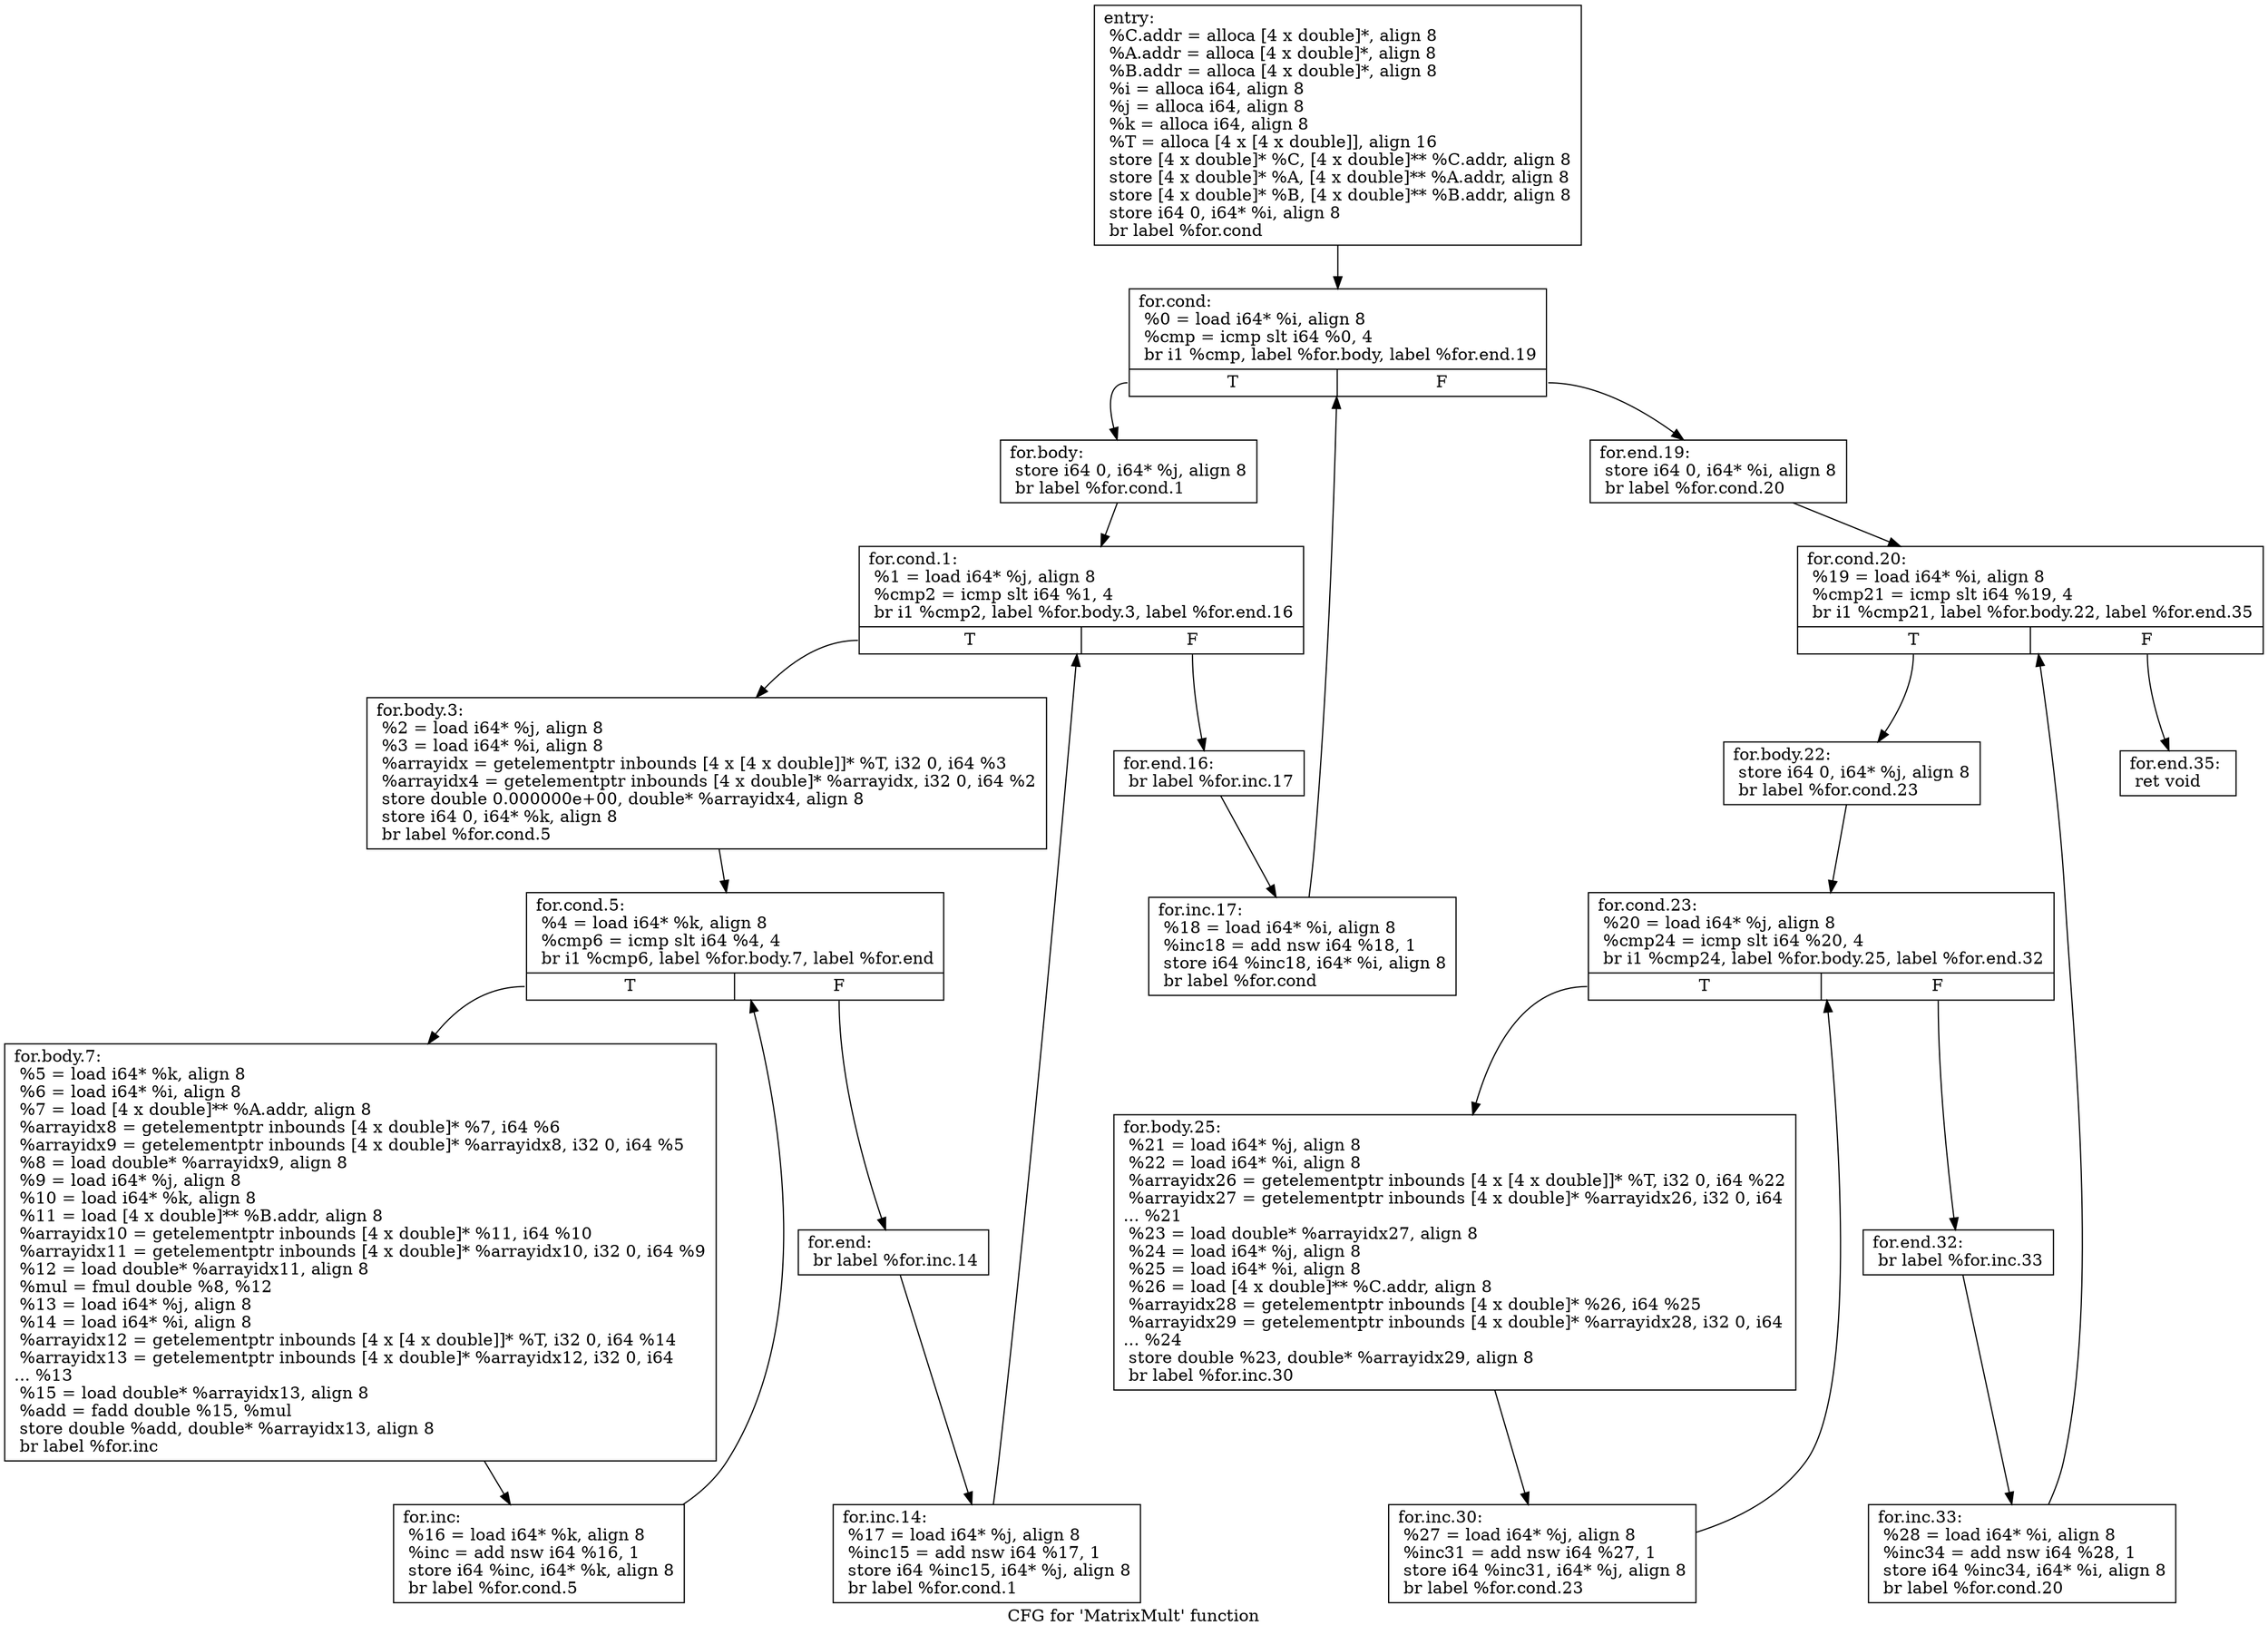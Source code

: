 digraph "CFG for 'MatrixMult' function" {
	label="CFG for 'MatrixMult' function";

	Node0x5fd25b0 [shape=record,label="{entry:\l  %C.addr = alloca [4 x double]*, align 8\l  %A.addr = alloca [4 x double]*, align 8\l  %B.addr = alloca [4 x double]*, align 8\l  %i = alloca i64, align 8\l  %j = alloca i64, align 8\l  %k = alloca i64, align 8\l  %T = alloca [4 x [4 x double]], align 16\l  store [4 x double]* %C, [4 x double]** %C.addr, align 8\l  store [4 x double]* %A, [4 x double]** %A.addr, align 8\l  store [4 x double]* %B, [4 x double]** %B.addr, align 8\l  store i64 0, i64* %i, align 8\l  br label %for.cond\l}"];
	Node0x5fd25b0 -> Node0x5fd7d70;
	Node0x5fd7d70 [shape=record,label="{for.cond:                                         \l  %0 = load i64* %i, align 8\l  %cmp = icmp slt i64 %0, 4\l  br i1 %cmp, label %for.body, label %for.end.19\l|{<s0>T|<s1>F}}"];
	Node0x5fd7d70:s0 -> Node0x5fd7dc0;
	Node0x5fd7d70:s1 -> Node0x5fd80e0;
	Node0x5fd7dc0 [shape=record,label="{for.body:                                         \l  store i64 0, i64* %j, align 8\l  br label %for.cond.1\l}"];
	Node0x5fd7dc0 -> Node0x5fd7e10;
	Node0x5fd7e10 [shape=record,label="{for.cond.1:                                       \l  %1 = load i64* %j, align 8\l  %cmp2 = icmp slt i64 %1, 4\l  br i1 %cmp2, label %for.body.3, label %for.end.16\l|{<s0>T|<s1>F}}"];
	Node0x5fd7e10:s0 -> Node0x5fd7e60;
	Node0x5fd7e10:s1 -> Node0x5fd8040;
	Node0x5fd7e60 [shape=record,label="{for.body.3:                                       \l  %2 = load i64* %j, align 8\l  %3 = load i64* %i, align 8\l  %arrayidx = getelementptr inbounds [4 x [4 x double]]* %T, i32 0, i64 %3\l  %arrayidx4 = getelementptr inbounds [4 x double]* %arrayidx, i32 0, i64 %2\l  store double 0.000000e+00, double* %arrayidx4, align 8\l  store i64 0, i64* %k, align 8\l  br label %for.cond.5\l}"];
	Node0x5fd7e60 -> Node0x5fd7eb0;
	Node0x5fd7eb0 [shape=record,label="{for.cond.5:                                       \l  %4 = load i64* %k, align 8\l  %cmp6 = icmp slt i64 %4, 4\l  br i1 %cmp6, label %for.body.7, label %for.end\l|{<s0>T|<s1>F}}"];
	Node0x5fd7eb0:s0 -> Node0x5fd7f00;
	Node0x5fd7eb0:s1 -> Node0x5fd7fa0;
	Node0x5fd7f00 [shape=record,label="{for.body.7:                                       \l  %5 = load i64* %k, align 8\l  %6 = load i64* %i, align 8\l  %7 = load [4 x double]** %A.addr, align 8\l  %arrayidx8 = getelementptr inbounds [4 x double]* %7, i64 %6\l  %arrayidx9 = getelementptr inbounds [4 x double]* %arrayidx8, i32 0, i64 %5\l  %8 = load double* %arrayidx9, align 8\l  %9 = load i64* %j, align 8\l  %10 = load i64* %k, align 8\l  %11 = load [4 x double]** %B.addr, align 8\l  %arrayidx10 = getelementptr inbounds [4 x double]* %11, i64 %10\l  %arrayidx11 = getelementptr inbounds [4 x double]* %arrayidx10, i32 0, i64 %9\l  %12 = load double* %arrayidx11, align 8\l  %mul = fmul double %8, %12\l  %13 = load i64* %j, align 8\l  %14 = load i64* %i, align 8\l  %arrayidx12 = getelementptr inbounds [4 x [4 x double]]* %T, i32 0, i64 %14\l  %arrayidx13 = getelementptr inbounds [4 x double]* %arrayidx12, i32 0, i64\l... %13\l  %15 = load double* %arrayidx13, align 8\l  %add = fadd double %15, %mul\l  store double %add, double* %arrayidx13, align 8\l  br label %for.inc\l}"];
	Node0x5fd7f00 -> Node0x5fd7f50;
	Node0x5fd7f50 [shape=record,label="{for.inc:                                          \l  %16 = load i64* %k, align 8\l  %inc = add nsw i64 %16, 1\l  store i64 %inc, i64* %k, align 8\l  br label %for.cond.5\l}"];
	Node0x5fd7f50 -> Node0x5fd7eb0;
	Node0x5fd7fa0 [shape=record,label="{for.end:                                          \l  br label %for.inc.14\l}"];
	Node0x5fd7fa0 -> Node0x5fd7ff0;
	Node0x5fd7ff0 [shape=record,label="{for.inc.14:                                       \l  %17 = load i64* %j, align 8\l  %inc15 = add nsw i64 %17, 1\l  store i64 %inc15, i64* %j, align 8\l  br label %for.cond.1\l}"];
	Node0x5fd7ff0 -> Node0x5fd7e10;
	Node0x5fd8040 [shape=record,label="{for.end.16:                                       \l  br label %for.inc.17\l}"];
	Node0x5fd8040 -> Node0x5fd8090;
	Node0x5fd8090 [shape=record,label="{for.inc.17:                                       \l  %18 = load i64* %i, align 8\l  %inc18 = add nsw i64 %18, 1\l  store i64 %inc18, i64* %i, align 8\l  br label %for.cond\l}"];
	Node0x5fd8090 -> Node0x5fd7d70;
	Node0x5fd80e0 [shape=record,label="{for.end.19:                                       \l  store i64 0, i64* %i, align 8\l  br label %for.cond.20\l}"];
	Node0x5fd80e0 -> Node0x5fd8130;
	Node0x5fd8130 [shape=record,label="{for.cond.20:                                      \l  %19 = load i64* %i, align 8\l  %cmp21 = icmp slt i64 %19, 4\l  br i1 %cmp21, label %for.body.22, label %for.end.35\l|{<s0>T|<s1>F}}"];
	Node0x5fd8130:s0 -> Node0x5fd8180;
	Node0x5fd8130:s1 -> Node0x5fd8360;
	Node0x5fd8180 [shape=record,label="{for.body.22:                                      \l  store i64 0, i64* %j, align 8\l  br label %for.cond.23\l}"];
	Node0x5fd8180 -> Node0x5fd81d0;
	Node0x5fd81d0 [shape=record,label="{for.cond.23:                                      \l  %20 = load i64* %j, align 8\l  %cmp24 = icmp slt i64 %20, 4\l  br i1 %cmp24, label %for.body.25, label %for.end.32\l|{<s0>T|<s1>F}}"];
	Node0x5fd81d0:s0 -> Node0x5fd8220;
	Node0x5fd81d0:s1 -> Node0x5fd82c0;
	Node0x5fd8220 [shape=record,label="{for.body.25:                                      \l  %21 = load i64* %j, align 8\l  %22 = load i64* %i, align 8\l  %arrayidx26 = getelementptr inbounds [4 x [4 x double]]* %T, i32 0, i64 %22\l  %arrayidx27 = getelementptr inbounds [4 x double]* %arrayidx26, i32 0, i64\l... %21\l  %23 = load double* %arrayidx27, align 8\l  %24 = load i64* %j, align 8\l  %25 = load i64* %i, align 8\l  %26 = load [4 x double]** %C.addr, align 8\l  %arrayidx28 = getelementptr inbounds [4 x double]* %26, i64 %25\l  %arrayidx29 = getelementptr inbounds [4 x double]* %arrayidx28, i32 0, i64\l... %24\l  store double %23, double* %arrayidx29, align 8\l  br label %for.inc.30\l}"];
	Node0x5fd8220 -> Node0x5fd8270;
	Node0x5fd8270 [shape=record,label="{for.inc.30:                                       \l  %27 = load i64* %j, align 8\l  %inc31 = add nsw i64 %27, 1\l  store i64 %inc31, i64* %j, align 8\l  br label %for.cond.23\l}"];
	Node0x5fd8270 -> Node0x5fd81d0;
	Node0x5fd82c0 [shape=record,label="{for.end.32:                                       \l  br label %for.inc.33\l}"];
	Node0x5fd82c0 -> Node0x5fd8310;
	Node0x5fd8310 [shape=record,label="{for.inc.33:                                       \l  %28 = load i64* %i, align 8\l  %inc34 = add nsw i64 %28, 1\l  store i64 %inc34, i64* %i, align 8\l  br label %for.cond.20\l}"];
	Node0x5fd8310 -> Node0x5fd8130;
	Node0x5fd8360 [shape=record,label="{for.end.35:                                       \l  ret void\l}"];
}
